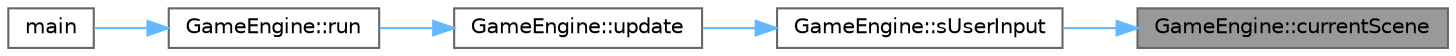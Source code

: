 digraph "GameEngine::currentScene"
{
 // LATEX_PDF_SIZE
  bgcolor="transparent";
  edge [fontname=Helvetica,fontsize=10,labelfontname=Helvetica,labelfontsize=10];
  node [fontname=Helvetica,fontsize=10,shape=box,height=0.2,width=0.4];
  rankdir="RL";
  Node1 [id="Node000001",label="GameEngine::currentScene",height=0.2,width=0.4,color="gray40", fillcolor="grey60", style="filled", fontcolor="black",tooltip=" "];
  Node1 -> Node2 [id="edge1_Node000001_Node000002",dir="back",color="steelblue1",style="solid",tooltip=" "];
  Node2 [id="Node000002",label="GameEngine::sUserInput",height=0.2,width=0.4,color="grey40", fillcolor="white", style="filled",URL="$class_game_engine.html#a63ad889c82b4a58806e7edb4979144f5",tooltip=" "];
  Node2 -> Node3 [id="edge2_Node000002_Node000003",dir="back",color="steelblue1",style="solid",tooltip=" "];
  Node3 [id="Node000003",label="GameEngine::update",height=0.2,width=0.4,color="grey40", fillcolor="white", style="filled",URL="$class_game_engine.html#ae03241b464040b659b6a91f27920e8c3",tooltip=" "];
  Node3 -> Node4 [id="edge3_Node000003_Node000004",dir="back",color="steelblue1",style="solid",tooltip=" "];
  Node4 [id="Node000004",label="GameEngine::run",height=0.2,width=0.4,color="grey40", fillcolor="white", style="filled",URL="$class_game_engine.html#ab01970da2c68fefbf48b98c59d5627ae",tooltip=" "];
  Node4 -> Node5 [id="edge4_Node000004_Node000005",dir="back",color="steelblue1",style="solid",tooltip=" "];
  Node5 [id="Node000005",label="main",height=0.2,width=0.4,color="grey40", fillcolor="white", style="filled",URL="$_main_8cpp.html#ae66f6b31b5ad750f1fe042a706a4e3d4",tooltip=" "];
}
